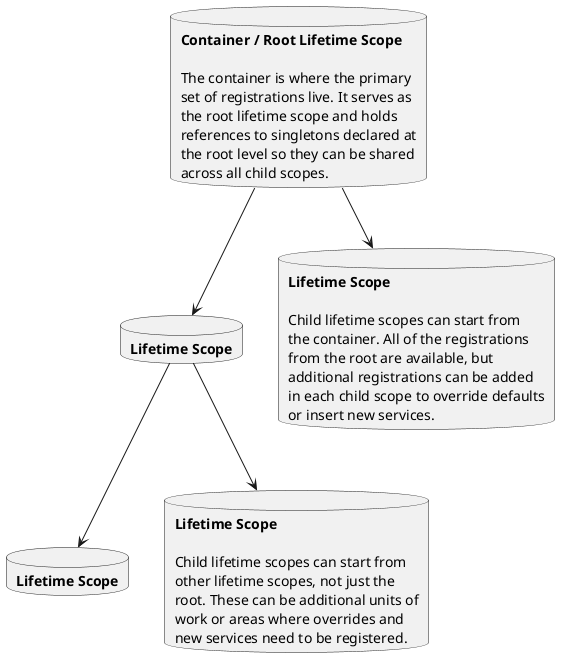 @startuml
' Layout hints:
' https://crashedmind.github.io/PlantUMLHitchhikersGuide/layout/layout.html

database root [
  <b>Container / Root Lifetime Scope</b>

  The container is where the primary
  set of registrations live. It serves as
  the root lifetime scope and holds
  references to singletons declared at
  the root level so they can be shared
  across all child scopes.
]

database child1 [
  <b>Lifetime Scope</b>
]

database child2 [
  <b>Lifetime Scope</b>

  Child lifetime scopes can start from
  the container. All of the registrations
  from the root are available, but
  additional registrations can be added
  in each child scope to override defaults
  or insert new services.
]

database child1_1 [
  <b>Lifetime Scope</b>
]

database child1_2 [
  <b>Lifetime Scope</b>

  Child lifetime scopes can start from
  other lifetime scopes, not just the
  root. These can be additional units of
  work or areas where overrides and
  new services need to be registered.
]

root -d-> child1
root -d-> child2
child1 -d-> child1_1
child1 -d-> child1_2
@enduml
